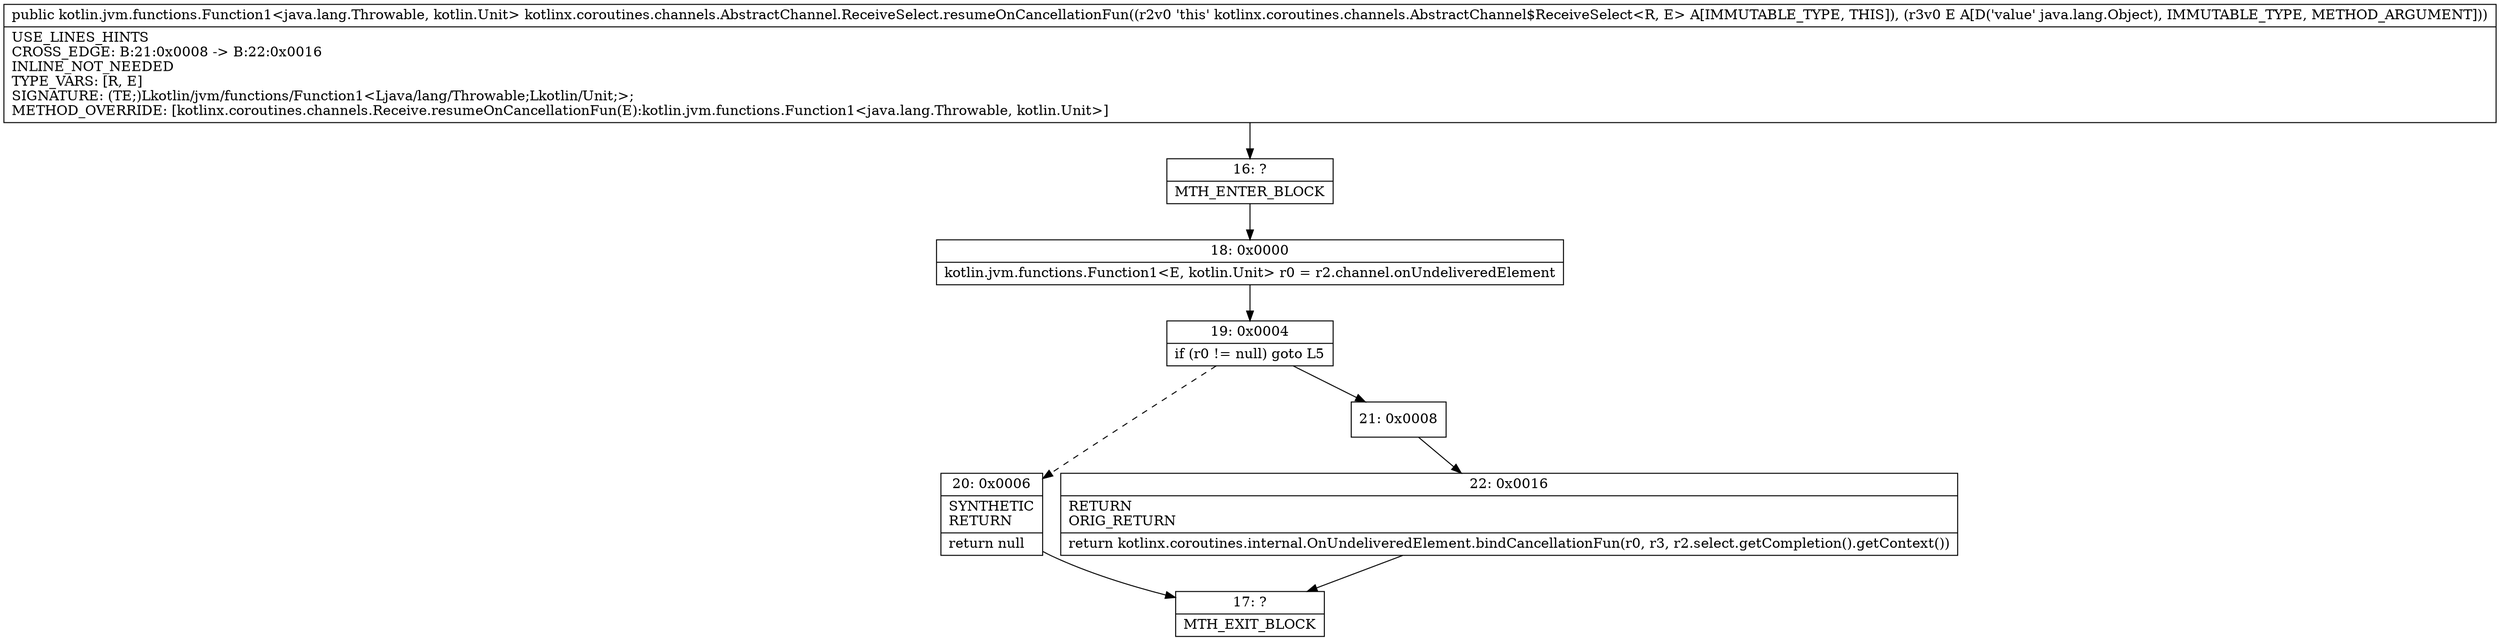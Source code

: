 digraph "CFG forkotlinx.coroutines.channels.AbstractChannel.ReceiveSelect.resumeOnCancellationFun(Ljava\/lang\/Object;)Lkotlin\/jvm\/functions\/Function1;" {
Node_16 [shape=record,label="{16\:\ ?|MTH_ENTER_BLOCK\l}"];
Node_18 [shape=record,label="{18\:\ 0x0000|kotlin.jvm.functions.Function1\<E, kotlin.Unit\> r0 = r2.channel.onUndeliveredElement\l}"];
Node_19 [shape=record,label="{19\:\ 0x0004|if (r0 != null) goto L5\l}"];
Node_20 [shape=record,label="{20\:\ 0x0006|SYNTHETIC\lRETURN\l|return null\l}"];
Node_17 [shape=record,label="{17\:\ ?|MTH_EXIT_BLOCK\l}"];
Node_21 [shape=record,label="{21\:\ 0x0008}"];
Node_22 [shape=record,label="{22\:\ 0x0016|RETURN\lORIG_RETURN\l|return kotlinx.coroutines.internal.OnUndeliveredElement.bindCancellationFun(r0, r3, r2.select.getCompletion().getContext())\l}"];
MethodNode[shape=record,label="{public kotlin.jvm.functions.Function1\<java.lang.Throwable, kotlin.Unit\> kotlinx.coroutines.channels.AbstractChannel.ReceiveSelect.resumeOnCancellationFun((r2v0 'this' kotlinx.coroutines.channels.AbstractChannel$ReceiveSelect\<R, E\> A[IMMUTABLE_TYPE, THIS]), (r3v0 E A[D('value' java.lang.Object), IMMUTABLE_TYPE, METHOD_ARGUMENT]))  | USE_LINES_HINTS\lCROSS_EDGE: B:21:0x0008 \-\> B:22:0x0016\lINLINE_NOT_NEEDED\lTYPE_VARS: [R, E]\lSIGNATURE: (TE;)Lkotlin\/jvm\/functions\/Function1\<Ljava\/lang\/Throwable;Lkotlin\/Unit;\>;\lMETHOD_OVERRIDE: [kotlinx.coroutines.channels.Receive.resumeOnCancellationFun(E):kotlin.jvm.functions.Function1\<java.lang.Throwable, kotlin.Unit\>]\l}"];
MethodNode -> Node_16;Node_16 -> Node_18;
Node_18 -> Node_19;
Node_19 -> Node_20[style=dashed];
Node_19 -> Node_21;
Node_20 -> Node_17;
Node_21 -> Node_22;
Node_22 -> Node_17;
}

